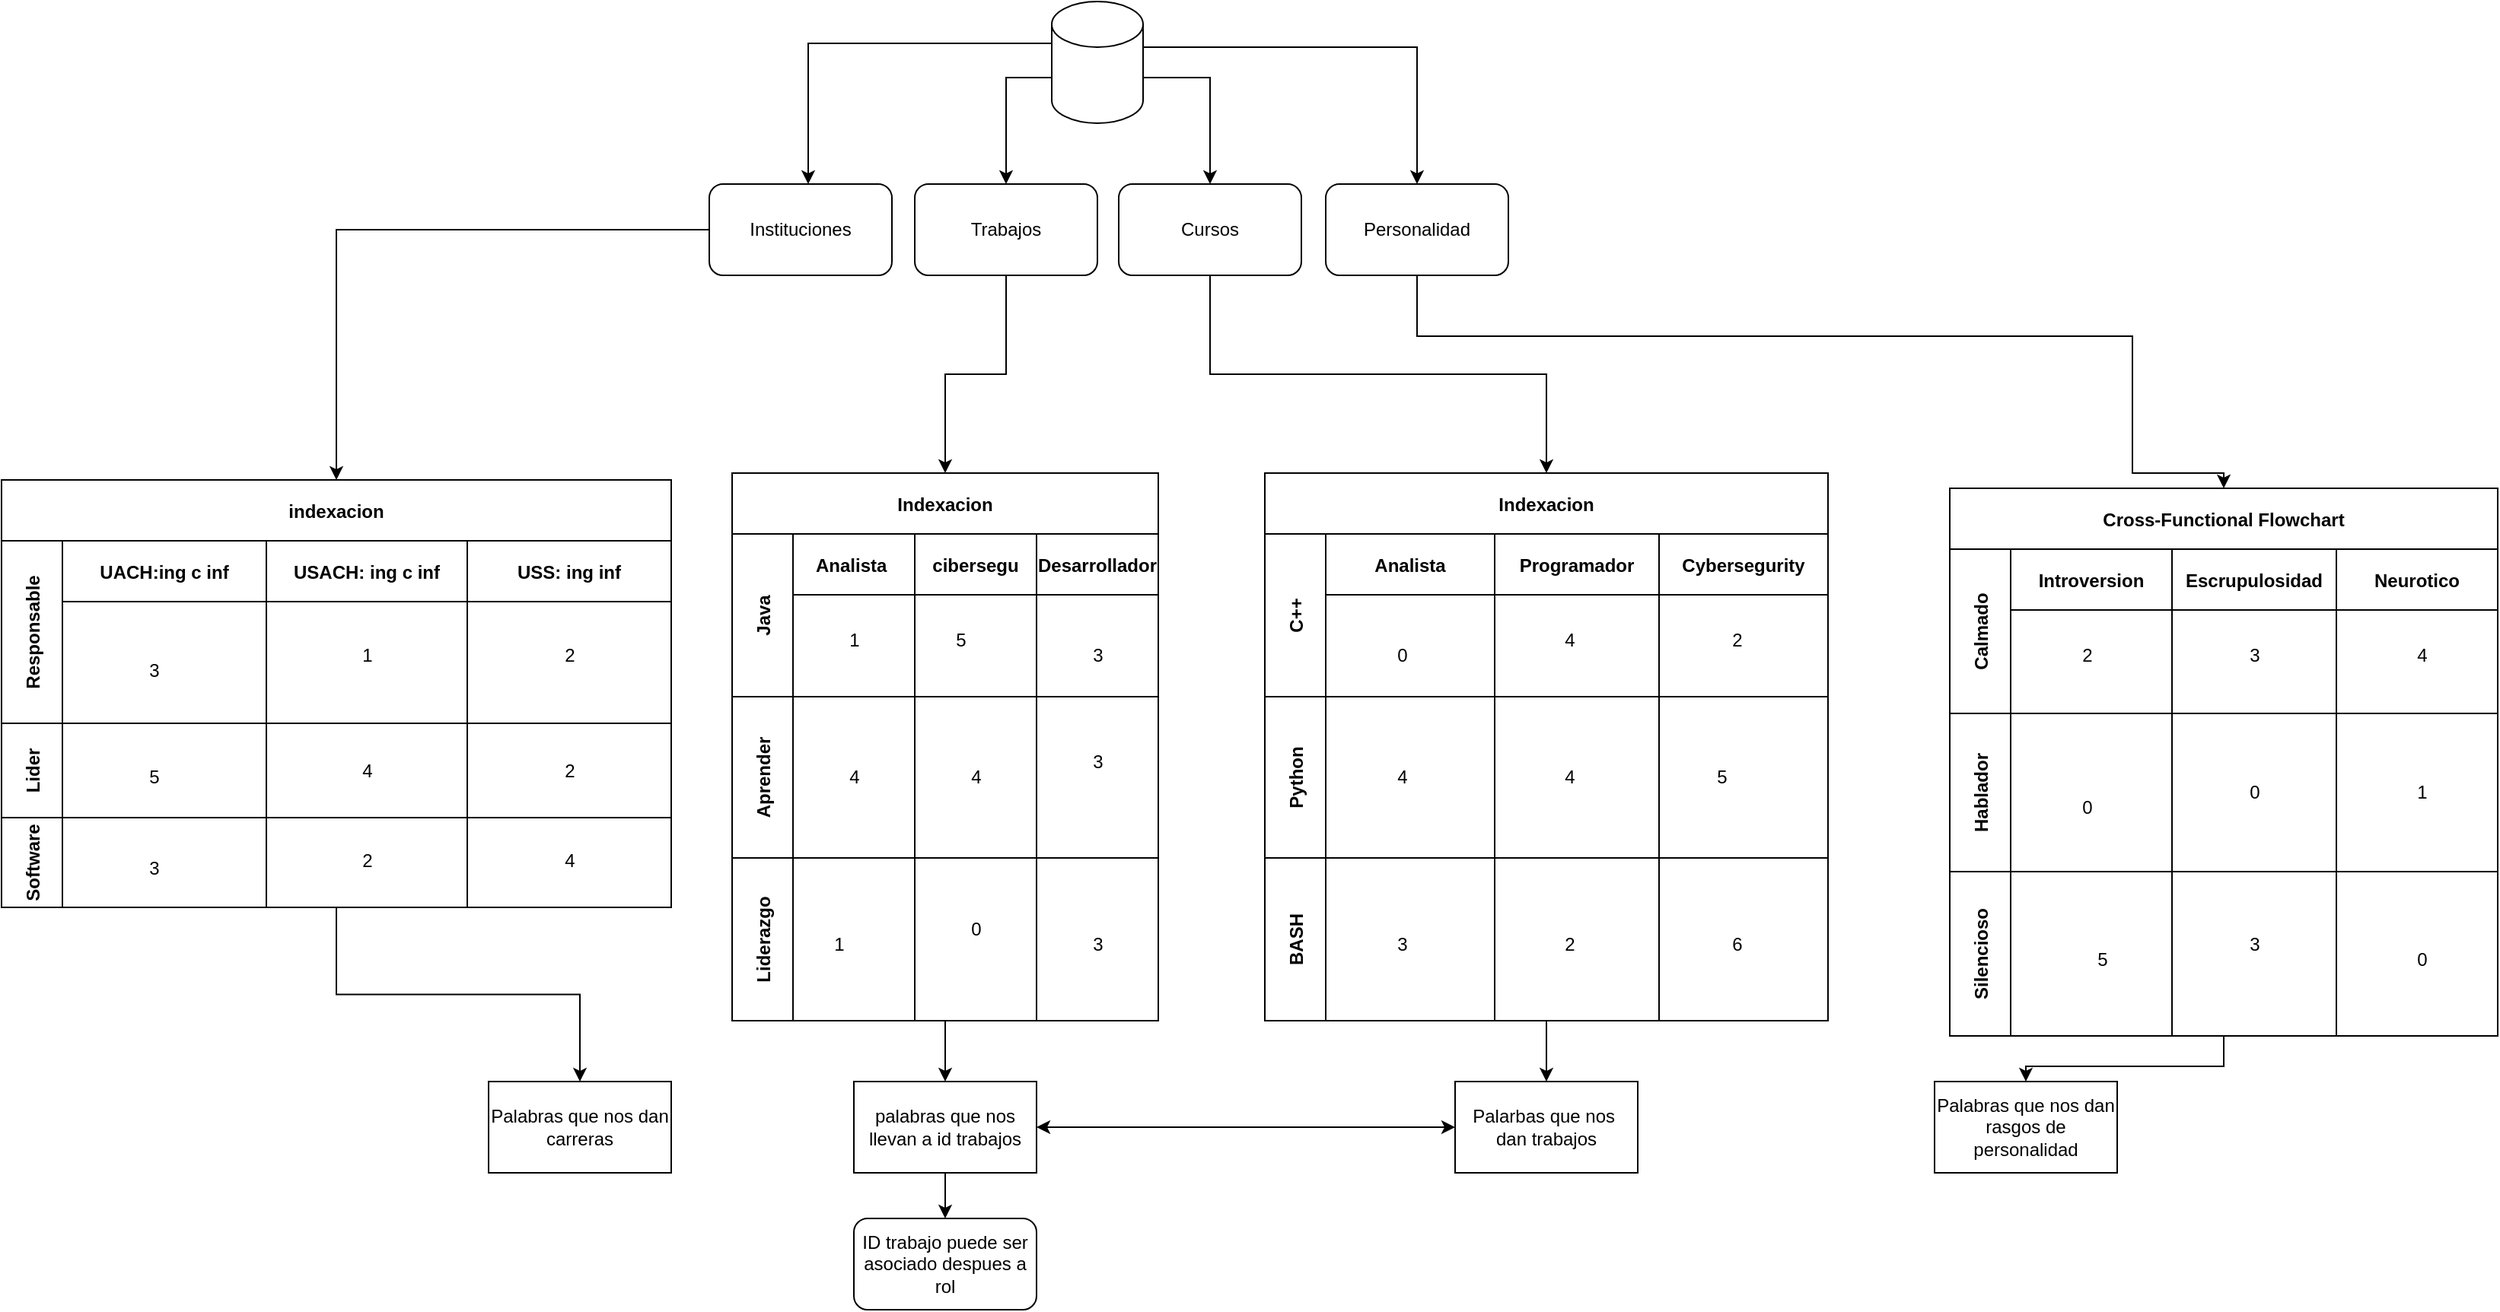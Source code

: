 <mxfile version="17.5.0" type="github">
  <diagram id="VHb-y52K94ODOZdpSeie" name="Page-1">
    <mxGraphModel dx="2211" dy="704" grid="1" gridSize="10" guides="1" tooltips="1" connect="1" arrows="1" fold="1" page="1" pageScale="1" pageWidth="827" pageHeight="1169" math="0" shadow="0">
      <root>
        <mxCell id="0" />
        <mxCell id="1" parent="0" />
        <mxCell id="Y4WQAavuwfR7PxDTog0F-8" style="edgeStyle=orthogonalEdgeStyle;rounded=0;orthogonalLoop=1;jettySize=auto;html=1;entryX=0;entryY=0;entryDx=0;entryDy=27.5;entryPerimeter=0;endArrow=none;endFill=0;startArrow=classic;startFill=1;" edge="1" parent="1" source="Y4WQAavuwfR7PxDTog0F-3" target="Y4WQAavuwfR7PxDTog0F-7">
          <mxGeometry relative="1" as="geometry">
            <Array as="points">
              <mxPoint x="90" y="38" />
            </Array>
          </mxGeometry>
        </mxCell>
        <mxCell id="Y4WQAavuwfR7PxDTog0F-22" style="edgeStyle=orthogonalEdgeStyle;rounded=0;orthogonalLoop=1;jettySize=auto;html=1;entryX=0.5;entryY=0;entryDx=0;entryDy=0;" edge="1" parent="1" source="Y4WQAavuwfR7PxDTog0F-3" target="Y4WQAavuwfR7PxDTog0F-45">
          <mxGeometry relative="1" as="geometry">
            <mxPoint x="85" y="310" as="targetPoint" />
          </mxGeometry>
        </mxCell>
        <mxCell id="Y4WQAavuwfR7PxDTog0F-3" value="Instituciones" style="rounded=1;whiteSpace=wrap;html=1;" vertex="1" parent="1">
          <mxGeometry x="25" y="130" width="120" height="60" as="geometry" />
        </mxCell>
        <mxCell id="Y4WQAavuwfR7PxDTog0F-23" style="edgeStyle=orthogonalEdgeStyle;rounded=0;orthogonalLoop=1;jettySize=auto;html=1;entryX=0.5;entryY=0;entryDx=0;entryDy=0;" edge="1" parent="1" source="Y4WQAavuwfR7PxDTog0F-4" target="Y4WQAavuwfR7PxDTog0F-58">
          <mxGeometry relative="1" as="geometry">
            <mxPoint x="265" y="310" as="targetPoint" />
          </mxGeometry>
        </mxCell>
        <mxCell id="Y4WQAavuwfR7PxDTog0F-4" value="Trabajos" style="rounded=1;whiteSpace=wrap;html=1;" vertex="1" parent="1">
          <mxGeometry x="160" y="130" width="120" height="60" as="geometry" />
        </mxCell>
        <mxCell id="Y4WQAavuwfR7PxDTog0F-84" style="edgeStyle=orthogonalEdgeStyle;rounded=0;orthogonalLoop=1;jettySize=auto;html=1;entryX=0.5;entryY=0;entryDx=0;entryDy=0;" edge="1" parent="1" source="Y4WQAavuwfR7PxDTog0F-5" target="Y4WQAavuwfR7PxDTog0F-71">
          <mxGeometry relative="1" as="geometry" />
        </mxCell>
        <mxCell id="Y4WQAavuwfR7PxDTog0F-5" value="Cursos" style="rounded=1;whiteSpace=wrap;html=1;" vertex="1" parent="1">
          <mxGeometry x="294" y="130" width="120" height="60" as="geometry" />
        </mxCell>
        <mxCell id="Y4WQAavuwfR7PxDTog0F-25" style="edgeStyle=orthogonalEdgeStyle;rounded=0;orthogonalLoop=1;jettySize=auto;html=1;entryX=0.5;entryY=0;entryDx=0;entryDy=0;" edge="1" parent="1" source="Y4WQAavuwfR7PxDTog0F-6" target="Y4WQAavuwfR7PxDTog0F-85">
          <mxGeometry relative="1" as="geometry">
            <mxPoint x="695.0" y="300" as="targetPoint" />
            <Array as="points">
              <mxPoint x="490" y="230" />
              <mxPoint x="960" y="230" />
              <mxPoint x="960" y="320" />
            </Array>
          </mxGeometry>
        </mxCell>
        <mxCell id="Y4WQAavuwfR7PxDTog0F-6" value="Personalidad" style="rounded=1;whiteSpace=wrap;html=1;" vertex="1" parent="1">
          <mxGeometry x="430" y="130" width="120" height="60" as="geometry" />
        </mxCell>
        <mxCell id="Y4WQAavuwfR7PxDTog0F-113" style="edgeStyle=orthogonalEdgeStyle;rounded=0;orthogonalLoop=1;jettySize=auto;html=1;startArrow=none;startFill=0;endArrow=classic;endFill=1;entryX=0.5;entryY=0;entryDx=0;entryDy=0;" edge="1" parent="1" source="Y4WQAavuwfR7PxDTog0F-7" target="Y4WQAavuwfR7PxDTog0F-4">
          <mxGeometry relative="1" as="geometry">
            <mxPoint x="220" y="120" as="targetPoint" />
            <Array as="points">
              <mxPoint x="220" y="60" />
            </Array>
          </mxGeometry>
        </mxCell>
        <mxCell id="Y4WQAavuwfR7PxDTog0F-114" style="edgeStyle=orthogonalEdgeStyle;rounded=0;orthogonalLoop=1;jettySize=auto;html=1;entryX=0.5;entryY=0;entryDx=0;entryDy=0;startArrow=none;startFill=0;endArrow=classic;endFill=1;" edge="1" parent="1" source="Y4WQAavuwfR7PxDTog0F-7" target="Y4WQAavuwfR7PxDTog0F-5">
          <mxGeometry relative="1" as="geometry">
            <Array as="points">
              <mxPoint x="354" y="60" />
            </Array>
          </mxGeometry>
        </mxCell>
        <mxCell id="Y4WQAavuwfR7PxDTog0F-115" style="edgeStyle=orthogonalEdgeStyle;rounded=0;orthogonalLoop=1;jettySize=auto;html=1;entryX=0.5;entryY=0;entryDx=0;entryDy=0;startArrow=none;startFill=0;endArrow=classic;endFill=1;" edge="1" parent="1" source="Y4WQAavuwfR7PxDTog0F-7" target="Y4WQAavuwfR7PxDTog0F-6">
          <mxGeometry relative="1" as="geometry">
            <Array as="points">
              <mxPoint x="490" y="40" />
            </Array>
          </mxGeometry>
        </mxCell>
        <mxCell id="Y4WQAavuwfR7PxDTog0F-7" value="" style="shape=cylinder3;whiteSpace=wrap;html=1;boundedLbl=1;backgroundOutline=1;size=15;" vertex="1" parent="1">
          <mxGeometry x="250" y="10" width="60" height="80" as="geometry" />
        </mxCell>
        <mxCell id="Y4WQAavuwfR7PxDTog0F-149" style="edgeStyle=orthogonalEdgeStyle;rounded=0;orthogonalLoop=1;jettySize=auto;html=1;startArrow=none;startFill=0;endArrow=classic;endFill=1;" edge="1" parent="1" source="Y4WQAavuwfR7PxDTog0F-58" target="Y4WQAavuwfR7PxDTog0F-150">
          <mxGeometry relative="1" as="geometry">
            <mxPoint x="180" y="810" as="targetPoint" />
          </mxGeometry>
        </mxCell>
        <mxCell id="Y4WQAavuwfR7PxDTog0F-58" value="Indexacion" style="shape=table;childLayout=tableLayout;startSize=40;collapsible=0;recursiveResize=0;expand=0;fontStyle=1;" vertex="1" parent="1">
          <mxGeometry x="40" y="320" width="280" height="360" as="geometry" />
        </mxCell>
        <mxCell id="Y4WQAavuwfR7PxDTog0F-59" value="Java" style="shape=tableRow;horizontal=0;startSize=40;swimlaneHead=0;swimlaneBody=0;top=0;left=0;bottom=0;right=0;dropTarget=0;fillColor=none;collapsible=0;recursiveResize=0;expand=0;fontStyle=1;" vertex="1" parent="Y4WQAavuwfR7PxDTog0F-58">
          <mxGeometry y="40" width="280" height="107" as="geometry" />
        </mxCell>
        <mxCell id="Y4WQAavuwfR7PxDTog0F-60" value="Analista " style="swimlane;swimlaneHead=0;swimlaneBody=0;fontStyle=0;connectable=0;fillColor=none;startSize=40;collapsible=0;recursiveResize=0;expand=0;fontStyle=1;" vertex="1" parent="Y4WQAavuwfR7PxDTog0F-59">
          <mxGeometry x="40" width="80" height="107" as="geometry">
            <mxRectangle width="80" height="107" as="alternateBounds" />
          </mxGeometry>
        </mxCell>
        <mxCell id="Y4WQAavuwfR7PxDTog0F-61" value="cibersegu" style="swimlane;swimlaneHead=0;swimlaneBody=0;fontStyle=0;connectable=0;fillColor=none;startSize=40;collapsible=0;recursiveResize=0;expand=0;fontStyle=1;" vertex="1" parent="Y4WQAavuwfR7PxDTog0F-59">
          <mxGeometry x="120" width="80" height="107" as="geometry">
            <mxRectangle width="80" height="107" as="alternateBounds" />
          </mxGeometry>
        </mxCell>
        <mxCell id="Y4WQAavuwfR7PxDTog0F-62" value="Desarrollador" style="swimlane;swimlaneHead=0;swimlaneBody=0;fontStyle=0;connectable=0;fillColor=none;startSize=40;collapsible=0;recursiveResize=0;expand=0;fontStyle=1;" vertex="1" parent="Y4WQAavuwfR7PxDTog0F-59">
          <mxGeometry x="200" width="80" height="107" as="geometry">
            <mxRectangle width="80" height="107" as="alternateBounds" />
          </mxGeometry>
        </mxCell>
        <mxCell id="Y4WQAavuwfR7PxDTog0F-123" value="3" style="text;html=1;align=center;verticalAlign=middle;resizable=0;points=[];autosize=1;strokeColor=none;fillColor=none;" vertex="1" parent="Y4WQAavuwfR7PxDTog0F-62">
          <mxGeometry x="30" y="70" width="20" height="20" as="geometry" />
        </mxCell>
        <mxCell id="Y4WQAavuwfR7PxDTog0F-63" value="Aprender" style="shape=tableRow;horizontal=0;startSize=40;swimlaneHead=0;swimlaneBody=0;top=0;left=0;bottom=0;right=0;dropTarget=0;fillColor=none;collapsible=0;recursiveResize=0;expand=0;fontStyle=1;" vertex="1" parent="Y4WQAavuwfR7PxDTog0F-58">
          <mxGeometry y="147" width="280" height="106" as="geometry" />
        </mxCell>
        <mxCell id="Y4WQAavuwfR7PxDTog0F-64" value="" style="swimlane;swimlaneHead=0;swimlaneBody=0;fontStyle=0;connectable=0;fillColor=none;startSize=0;collapsible=0;recursiveResize=0;expand=0;fontStyle=1;" vertex="1" parent="Y4WQAavuwfR7PxDTog0F-63">
          <mxGeometry x="40" width="80" height="106" as="geometry">
            <mxRectangle width="80" height="106" as="alternateBounds" />
          </mxGeometry>
        </mxCell>
        <mxCell id="Y4WQAavuwfR7PxDTog0F-65" value="" style="swimlane;swimlaneHead=0;swimlaneBody=0;fontStyle=0;connectable=0;fillColor=none;startSize=0;collapsible=0;recursiveResize=0;expand=0;fontStyle=1;" vertex="1" parent="Y4WQAavuwfR7PxDTog0F-63">
          <mxGeometry x="120" width="80" height="106" as="geometry">
            <mxRectangle width="80" height="106" as="alternateBounds" />
          </mxGeometry>
        </mxCell>
        <mxCell id="Y4WQAavuwfR7PxDTog0F-66" value="" style="swimlane;swimlaneHead=0;swimlaneBody=0;fontStyle=0;connectable=0;fillColor=none;startSize=0;collapsible=0;recursiveResize=0;expand=0;fontStyle=1;" vertex="1" parent="Y4WQAavuwfR7PxDTog0F-63">
          <mxGeometry x="200" width="80" height="106" as="geometry">
            <mxRectangle width="80" height="106" as="alternateBounds" />
          </mxGeometry>
        </mxCell>
        <mxCell id="Y4WQAavuwfR7PxDTog0F-67" value="Liderazgo" style="shape=tableRow;horizontal=0;startSize=40;swimlaneHead=0;swimlaneBody=0;top=0;left=0;bottom=0;right=0;dropTarget=0;fillColor=none;collapsible=0;recursiveResize=0;expand=0;fontStyle=1;" vertex="1" parent="Y4WQAavuwfR7PxDTog0F-58">
          <mxGeometry y="253" width="280" height="107" as="geometry" />
        </mxCell>
        <mxCell id="Y4WQAavuwfR7PxDTog0F-68" value="" style="swimlane;swimlaneHead=0;swimlaneBody=0;fontStyle=0;connectable=0;fillColor=none;startSize=0;collapsible=0;recursiveResize=0;expand=0;fontStyle=1;" vertex="1" parent="Y4WQAavuwfR7PxDTog0F-67">
          <mxGeometry x="40" width="80" height="107" as="geometry">
            <mxRectangle width="80" height="107" as="alternateBounds" />
          </mxGeometry>
        </mxCell>
        <mxCell id="Y4WQAavuwfR7PxDTog0F-69" value="" style="swimlane;swimlaneHead=0;swimlaneBody=0;fontStyle=0;connectable=0;fillColor=none;startSize=0;collapsible=0;recursiveResize=0;expand=0;fontStyle=1;" vertex="1" parent="Y4WQAavuwfR7PxDTog0F-67">
          <mxGeometry x="120" width="80" height="107" as="geometry">
            <mxRectangle width="80" height="107" as="alternateBounds" />
          </mxGeometry>
        </mxCell>
        <mxCell id="Y4WQAavuwfR7PxDTog0F-70" value="" style="swimlane;swimlaneHead=0;swimlaneBody=0;fontStyle=0;connectable=0;fillColor=none;startSize=0;collapsible=0;recursiveResize=0;expand=0;fontStyle=1;" vertex="1" parent="Y4WQAavuwfR7PxDTog0F-67">
          <mxGeometry x="200" width="80" height="107" as="geometry">
            <mxRectangle width="80" height="107" as="alternateBounds" />
          </mxGeometry>
        </mxCell>
        <mxCell id="Y4WQAavuwfR7PxDTog0F-155" style="edgeStyle=orthogonalEdgeStyle;rounded=0;orthogonalLoop=1;jettySize=auto;html=1;startArrow=none;startFill=0;endArrow=classic;endFill=1;" edge="1" parent="1" source="Y4WQAavuwfR7PxDTog0F-71" target="Y4WQAavuwfR7PxDTog0F-156">
          <mxGeometry relative="1" as="geometry">
            <mxPoint x="575" y="740" as="targetPoint" />
          </mxGeometry>
        </mxCell>
        <mxCell id="Y4WQAavuwfR7PxDTog0F-71" value="Indexacion" style="shape=table;childLayout=tableLayout;startSize=40;collapsible=0;recursiveResize=0;expand=0;fontStyle=1;" vertex="1" parent="1">
          <mxGeometry x="390" y="320" width="370" height="360" as="geometry" />
        </mxCell>
        <mxCell id="Y4WQAavuwfR7PxDTog0F-72" value="C++" style="shape=tableRow;horizontal=0;startSize=40;swimlaneHead=0;swimlaneBody=0;top=0;left=0;bottom=0;right=0;dropTarget=0;fillColor=none;collapsible=0;recursiveResize=0;expand=0;fontStyle=1;" vertex="1" parent="Y4WQAavuwfR7PxDTog0F-71">
          <mxGeometry y="40" width="370" height="107" as="geometry" />
        </mxCell>
        <mxCell id="Y4WQAavuwfR7PxDTog0F-73" value="Analista" style="swimlane;swimlaneHead=0;swimlaneBody=0;fontStyle=0;connectable=0;fillColor=none;startSize=40;collapsible=0;recursiveResize=0;expand=0;fontStyle=1;" vertex="1" parent="Y4WQAavuwfR7PxDTog0F-72">
          <mxGeometry x="40" width="111" height="107" as="geometry">
            <mxRectangle width="111" height="107" as="alternateBounds" />
          </mxGeometry>
        </mxCell>
        <mxCell id="Y4WQAavuwfR7PxDTog0F-74" value="Programador" style="swimlane;swimlaneHead=0;swimlaneBody=0;fontStyle=0;connectable=0;fillColor=none;startSize=40;collapsible=0;recursiveResize=0;expand=0;fontStyle=1;" vertex="1" parent="Y4WQAavuwfR7PxDTog0F-72">
          <mxGeometry x="151" width="108" height="107" as="geometry">
            <mxRectangle width="108" height="107" as="alternateBounds" />
          </mxGeometry>
        </mxCell>
        <mxCell id="Y4WQAavuwfR7PxDTog0F-75" value="Cybersegurity" style="swimlane;swimlaneHead=0;swimlaneBody=0;fontStyle=0;connectable=0;fillColor=none;startSize=40;collapsible=0;recursiveResize=0;expand=0;fontStyle=1;" vertex="1" parent="Y4WQAavuwfR7PxDTog0F-72">
          <mxGeometry x="259" width="111" height="107" as="geometry">
            <mxRectangle width="111" height="107" as="alternateBounds" />
          </mxGeometry>
        </mxCell>
        <mxCell id="Y4WQAavuwfR7PxDTog0F-76" value="Python" style="shape=tableRow;horizontal=0;startSize=40;swimlaneHead=0;swimlaneBody=0;top=0;left=0;bottom=0;right=0;dropTarget=0;fillColor=none;collapsible=0;recursiveResize=0;expand=0;fontStyle=1;" vertex="1" parent="Y4WQAavuwfR7PxDTog0F-71">
          <mxGeometry y="147" width="370" height="106" as="geometry" />
        </mxCell>
        <mxCell id="Y4WQAavuwfR7PxDTog0F-77" value="" style="swimlane;swimlaneHead=0;swimlaneBody=0;fontStyle=0;connectable=0;fillColor=none;startSize=0;collapsible=0;recursiveResize=0;expand=0;fontStyle=1;" vertex="1" parent="Y4WQAavuwfR7PxDTog0F-76">
          <mxGeometry x="40" width="111" height="106" as="geometry">
            <mxRectangle width="111" height="106" as="alternateBounds" />
          </mxGeometry>
        </mxCell>
        <mxCell id="Y4WQAavuwfR7PxDTog0F-78" value="" style="swimlane;swimlaneHead=0;swimlaneBody=0;fontStyle=0;connectable=0;fillColor=none;startSize=0;collapsible=0;recursiveResize=0;expand=0;fontStyle=1;" vertex="1" parent="Y4WQAavuwfR7PxDTog0F-76">
          <mxGeometry x="151" width="108" height="106" as="geometry">
            <mxRectangle width="108" height="106" as="alternateBounds" />
          </mxGeometry>
        </mxCell>
        <mxCell id="Y4WQAavuwfR7PxDTog0F-79" value="" style="swimlane;swimlaneHead=0;swimlaneBody=0;fontStyle=0;connectable=0;fillColor=none;startSize=0;collapsible=0;recursiveResize=0;expand=0;fontStyle=1;" vertex="1" parent="Y4WQAavuwfR7PxDTog0F-76">
          <mxGeometry x="259" width="111" height="106" as="geometry">
            <mxRectangle width="111" height="106" as="alternateBounds" />
          </mxGeometry>
        </mxCell>
        <mxCell id="Y4WQAavuwfR7PxDTog0F-80" value="BASH" style="shape=tableRow;horizontal=0;startSize=40;swimlaneHead=0;swimlaneBody=0;top=0;left=0;bottom=0;right=0;dropTarget=0;fillColor=none;collapsible=0;recursiveResize=0;expand=0;fontStyle=1;" vertex="1" parent="Y4WQAavuwfR7PxDTog0F-71">
          <mxGeometry y="253" width="370" height="107" as="geometry" />
        </mxCell>
        <mxCell id="Y4WQAavuwfR7PxDTog0F-81" value="" style="swimlane;swimlaneHead=0;swimlaneBody=0;fontStyle=0;connectable=0;fillColor=none;startSize=0;collapsible=0;recursiveResize=0;expand=0;fontStyle=1;" vertex="1" parent="Y4WQAavuwfR7PxDTog0F-80">
          <mxGeometry x="40" width="111" height="107" as="geometry">
            <mxRectangle width="111" height="107" as="alternateBounds" />
          </mxGeometry>
        </mxCell>
        <mxCell id="Y4WQAavuwfR7PxDTog0F-82" value="" style="swimlane;swimlaneHead=0;swimlaneBody=0;fontStyle=0;connectable=0;fillColor=none;startSize=0;collapsible=0;recursiveResize=0;expand=0;fontStyle=1;" vertex="1" parent="Y4WQAavuwfR7PxDTog0F-80">
          <mxGeometry x="151" width="108" height="107" as="geometry">
            <mxRectangle width="108" height="107" as="alternateBounds" />
          </mxGeometry>
        </mxCell>
        <mxCell id="Y4WQAavuwfR7PxDTog0F-83" value="" style="swimlane;swimlaneHead=0;swimlaneBody=0;fontStyle=0;connectable=0;fillColor=none;startSize=0;collapsible=0;recursiveResize=0;expand=0;fontStyle=1;" vertex="1" parent="Y4WQAavuwfR7PxDTog0F-80">
          <mxGeometry x="259" width="111" height="107" as="geometry">
            <mxRectangle width="111" height="107" as="alternateBounds" />
          </mxGeometry>
        </mxCell>
        <mxCell id="Y4WQAavuwfR7PxDTog0F-161" style="edgeStyle=orthogonalEdgeStyle;rounded=0;orthogonalLoop=1;jettySize=auto;html=1;startArrow=none;startFill=0;endArrow=classic;endFill=1;" edge="1" parent="1" source="Y4WQAavuwfR7PxDTog0F-85" target="Y4WQAavuwfR7PxDTog0F-162">
          <mxGeometry relative="1" as="geometry">
            <mxPoint x="890" y="760" as="targetPoint" />
          </mxGeometry>
        </mxCell>
        <mxCell id="Y4WQAavuwfR7PxDTog0F-85" value="Cross-Functional Flowchart" style="shape=table;childLayout=tableLayout;startSize=40;collapsible=0;recursiveResize=0;expand=0;fontStyle=1;" vertex="1" parent="1">
          <mxGeometry x="840" y="330" width="360" height="360" as="geometry" />
        </mxCell>
        <mxCell id="Y4WQAavuwfR7PxDTog0F-86" value="Calmado" style="shape=tableRow;horizontal=0;startSize=40;swimlaneHead=0;swimlaneBody=0;top=0;left=0;bottom=0;right=0;dropTarget=0;fillColor=none;collapsible=0;recursiveResize=0;expand=0;fontStyle=1;" vertex="1" parent="Y4WQAavuwfR7PxDTog0F-85">
          <mxGeometry y="40" width="360" height="108" as="geometry" />
        </mxCell>
        <mxCell id="Y4WQAavuwfR7PxDTog0F-87" value="Introversion" style="swimlane;swimlaneHead=0;swimlaneBody=0;fontStyle=0;connectable=0;fillColor=none;startSize=40;collapsible=0;recursiveResize=0;expand=0;fontStyle=1;" vertex="1" parent="Y4WQAavuwfR7PxDTog0F-86">
          <mxGeometry x="40" width="106" height="108" as="geometry">
            <mxRectangle width="106" height="108" as="alternateBounds" />
          </mxGeometry>
        </mxCell>
        <mxCell id="Y4WQAavuwfR7PxDTog0F-88" value="Escrupulosidad" style="swimlane;swimlaneHead=0;swimlaneBody=0;fontStyle=0;connectable=0;fillColor=none;startSize=40;collapsible=0;recursiveResize=0;expand=0;fontStyle=1;" vertex="1" parent="Y4WQAavuwfR7PxDTog0F-86">
          <mxGeometry x="146" width="108" height="108" as="geometry">
            <mxRectangle width="108" height="108" as="alternateBounds" />
          </mxGeometry>
        </mxCell>
        <mxCell id="Y4WQAavuwfR7PxDTog0F-89" value="Neurotico" style="swimlane;swimlaneHead=0;swimlaneBody=0;fontStyle=0;connectable=0;fillColor=none;startSize=40;collapsible=0;recursiveResize=0;expand=0;fontStyle=1;" vertex="1" parent="Y4WQAavuwfR7PxDTog0F-86">
          <mxGeometry x="254" width="106" height="108" as="geometry">
            <mxRectangle width="106" height="108" as="alternateBounds" />
          </mxGeometry>
        </mxCell>
        <mxCell id="Y4WQAavuwfR7PxDTog0F-90" value="Hablador" style="shape=tableRow;horizontal=0;startSize=40;swimlaneHead=0;swimlaneBody=0;top=0;left=0;bottom=0;right=0;dropTarget=0;fillColor=none;collapsible=0;recursiveResize=0;expand=0;fontStyle=1;" vertex="1" parent="Y4WQAavuwfR7PxDTog0F-85">
          <mxGeometry y="148" width="360" height="104" as="geometry" />
        </mxCell>
        <mxCell id="Y4WQAavuwfR7PxDTog0F-91" value="" style="swimlane;swimlaneHead=0;swimlaneBody=0;fontStyle=0;connectable=0;fillColor=none;startSize=0;collapsible=0;recursiveResize=0;expand=0;fontStyle=1;" vertex="1" parent="Y4WQAavuwfR7PxDTog0F-90">
          <mxGeometry x="40" width="106" height="104" as="geometry">
            <mxRectangle width="106" height="104" as="alternateBounds" />
          </mxGeometry>
        </mxCell>
        <mxCell id="Y4WQAavuwfR7PxDTog0F-92" value="" style="swimlane;swimlaneHead=0;swimlaneBody=0;fontStyle=0;connectable=0;fillColor=none;startSize=0;collapsible=0;recursiveResize=0;expand=0;fontStyle=1;" vertex="1" parent="Y4WQAavuwfR7PxDTog0F-90">
          <mxGeometry x="146" width="108" height="104" as="geometry">
            <mxRectangle width="108" height="104" as="alternateBounds" />
          </mxGeometry>
        </mxCell>
        <mxCell id="Y4WQAavuwfR7PxDTog0F-93" value="" style="swimlane;swimlaneHead=0;swimlaneBody=0;fontStyle=0;connectable=0;fillColor=none;startSize=0;collapsible=0;recursiveResize=0;expand=0;fontStyle=1;" vertex="1" parent="Y4WQAavuwfR7PxDTog0F-90">
          <mxGeometry x="254" width="106" height="104" as="geometry">
            <mxRectangle width="106" height="104" as="alternateBounds" />
          </mxGeometry>
        </mxCell>
        <mxCell id="Y4WQAavuwfR7PxDTog0F-94" value="Silencioso" style="shape=tableRow;horizontal=0;startSize=40;swimlaneHead=0;swimlaneBody=0;top=0;left=0;bottom=0;right=0;dropTarget=0;fillColor=none;collapsible=0;recursiveResize=0;expand=0;fontStyle=1;" vertex="1" parent="Y4WQAavuwfR7PxDTog0F-85">
          <mxGeometry y="252" width="360" height="108" as="geometry" />
        </mxCell>
        <mxCell id="Y4WQAavuwfR7PxDTog0F-95" value="" style="swimlane;swimlaneHead=0;swimlaneBody=0;fontStyle=0;connectable=0;fillColor=none;startSize=0;collapsible=0;recursiveResize=0;expand=0;fontStyle=1;" vertex="1" parent="Y4WQAavuwfR7PxDTog0F-94">
          <mxGeometry x="40" width="106" height="108" as="geometry">
            <mxRectangle width="106" height="108" as="alternateBounds" />
          </mxGeometry>
        </mxCell>
        <mxCell id="Y4WQAavuwfR7PxDTog0F-96" value="" style="swimlane;swimlaneHead=0;swimlaneBody=0;fontStyle=0;connectable=0;fillColor=none;startSize=0;collapsible=0;recursiveResize=0;expand=0;fontStyle=1;" vertex="1" parent="Y4WQAavuwfR7PxDTog0F-94">
          <mxGeometry x="146" width="108" height="108" as="geometry">
            <mxRectangle width="108" height="108" as="alternateBounds" />
          </mxGeometry>
        </mxCell>
        <mxCell id="Y4WQAavuwfR7PxDTog0F-97" value="" style="swimlane;swimlaneHead=0;swimlaneBody=0;fontStyle=0;connectable=0;fillColor=none;startSize=0;collapsible=0;recursiveResize=0;expand=0;fontStyle=1;" vertex="1" parent="Y4WQAavuwfR7PxDTog0F-94">
          <mxGeometry x="254" width="106" height="108" as="geometry">
            <mxRectangle width="106" height="108" as="alternateBounds" />
          </mxGeometry>
        </mxCell>
        <mxCell id="Y4WQAavuwfR7PxDTog0F-158" style="edgeStyle=orthogonalEdgeStyle;rounded=0;orthogonalLoop=1;jettySize=auto;html=1;startArrow=none;startFill=0;endArrow=classic;endFill=1;" edge="1" parent="1" source="Y4WQAavuwfR7PxDTog0F-45" target="Y4WQAavuwfR7PxDTog0F-160">
          <mxGeometry relative="1" as="geometry">
            <mxPoint x="-210" y="720" as="targetPoint" />
          </mxGeometry>
        </mxCell>
        <mxCell id="Y4WQAavuwfR7PxDTog0F-45" value="indexacion" style="shape=table;childLayout=tableLayout;startSize=40;collapsible=0;recursiveResize=0;expand=0;fontStyle=1;" vertex="1" parent="1">
          <mxGeometry x="-440" y="324.5" width="440" height="281" as="geometry" />
        </mxCell>
        <mxCell id="Y4WQAavuwfR7PxDTog0F-46" value="Responsable" style="shape=tableRow;horizontal=0;startSize=40;swimlaneHead=0;swimlaneBody=0;top=0;left=0;bottom=0;right=0;dropTarget=0;fillColor=none;collapsible=0;recursiveResize=0;expand=0;fontStyle=1;" vertex="1" parent="Y4WQAavuwfR7PxDTog0F-45">
          <mxGeometry y="40" width="440" height="120" as="geometry" />
        </mxCell>
        <mxCell id="Y4WQAavuwfR7PxDTog0F-47" value="UACH:ing c inf" style="swimlane;swimlaneHead=0;swimlaneBody=0;fontStyle=0;connectable=0;fillColor=none;startSize=40;collapsible=0;recursiveResize=0;expand=0;fontStyle=1;" vertex="1" parent="Y4WQAavuwfR7PxDTog0F-46">
          <mxGeometry x="40" width="134" height="120" as="geometry">
            <mxRectangle width="134" height="120" as="alternateBounds" />
          </mxGeometry>
        </mxCell>
        <mxCell id="Y4WQAavuwfR7PxDTog0F-103" value="3" style="text;html=1;align=center;verticalAlign=middle;resizable=0;points=[];autosize=1;strokeColor=none;fillColor=none;" vertex="1" parent="Y4WQAavuwfR7PxDTog0F-47">
          <mxGeometry x="50" y="75.5" width="20" height="20" as="geometry" />
        </mxCell>
        <mxCell id="Y4WQAavuwfR7PxDTog0F-48" value="USACH: ing c inf" style="swimlane;swimlaneHead=0;swimlaneBody=0;fontStyle=0;connectable=0;fillColor=none;startSize=40;collapsible=0;recursiveResize=0;expand=0;fontStyle=1;" vertex="1" parent="Y4WQAavuwfR7PxDTog0F-46">
          <mxGeometry x="174" width="132" height="120" as="geometry">
            <mxRectangle width="132" height="120" as="alternateBounds" />
          </mxGeometry>
        </mxCell>
        <mxCell id="Y4WQAavuwfR7PxDTog0F-109" value="1" style="text;html=1;align=center;verticalAlign=middle;resizable=0;points=[];autosize=1;strokeColor=none;fillColor=none;" vertex="1" parent="Y4WQAavuwfR7PxDTog0F-48">
          <mxGeometry x="56" y="65.5" width="20" height="20" as="geometry" />
        </mxCell>
        <mxCell id="Y4WQAavuwfR7PxDTog0F-49" value="USS: ing inf" style="swimlane;swimlaneHead=0;swimlaneBody=0;fontStyle=0;connectable=0;fillColor=none;startSize=40;collapsible=0;recursiveResize=0;expand=0;fontStyle=1;" vertex="1" parent="Y4WQAavuwfR7PxDTog0F-46">
          <mxGeometry x="306" width="134" height="120" as="geometry">
            <mxRectangle width="134" height="120" as="alternateBounds" />
          </mxGeometry>
        </mxCell>
        <mxCell id="Y4WQAavuwfR7PxDTog0F-110" value="2" style="text;html=1;align=center;verticalAlign=middle;resizable=0;points=[];autosize=1;strokeColor=none;fillColor=none;" vertex="1" parent="Y4WQAavuwfR7PxDTog0F-49">
          <mxGeometry x="57" y="65.5" width="20" height="20" as="geometry" />
        </mxCell>
        <mxCell id="Y4WQAavuwfR7PxDTog0F-50" value="Lider" style="shape=tableRow;horizontal=0;startSize=40;swimlaneHead=0;swimlaneBody=0;top=0;left=0;bottom=0;right=0;dropTarget=0;fillColor=none;collapsible=0;recursiveResize=0;expand=0;fontStyle=1;" vertex="1" parent="Y4WQAavuwfR7PxDTog0F-45">
          <mxGeometry y="160" width="440" height="62" as="geometry" />
        </mxCell>
        <mxCell id="Y4WQAavuwfR7PxDTog0F-51" value="" style="swimlane;swimlaneHead=0;swimlaneBody=0;fontStyle=0;connectable=0;fillColor=none;startSize=0;collapsible=0;recursiveResize=0;expand=0;fontStyle=1;" vertex="1" parent="Y4WQAavuwfR7PxDTog0F-50">
          <mxGeometry x="40" width="134" height="62" as="geometry">
            <mxRectangle width="134" height="62" as="alternateBounds" />
          </mxGeometry>
        </mxCell>
        <mxCell id="Y4WQAavuwfR7PxDTog0F-108" value="5" style="text;html=1;align=center;verticalAlign=middle;resizable=0;points=[];autosize=1;strokeColor=none;fillColor=none;" vertex="1" parent="Y4WQAavuwfR7PxDTog0F-51">
          <mxGeometry x="50" y="25.5" width="20" height="20" as="geometry" />
        </mxCell>
        <mxCell id="Y4WQAavuwfR7PxDTog0F-52" value="" style="swimlane;swimlaneHead=0;swimlaneBody=0;fontStyle=0;connectable=0;fillColor=none;startSize=0;collapsible=0;recursiveResize=0;expand=0;fontStyle=1;" vertex="1" parent="Y4WQAavuwfR7PxDTog0F-50">
          <mxGeometry x="174" width="132" height="62" as="geometry">
            <mxRectangle width="132" height="62" as="alternateBounds" />
          </mxGeometry>
        </mxCell>
        <mxCell id="Y4WQAavuwfR7PxDTog0F-104" value="4" style="text;html=1;align=center;verticalAlign=middle;resizable=0;points=[];autosize=1;strokeColor=none;fillColor=none;" vertex="1" parent="Y4WQAavuwfR7PxDTog0F-52">
          <mxGeometry x="56" y="21" width="20" height="20" as="geometry" />
        </mxCell>
        <mxCell id="Y4WQAavuwfR7PxDTog0F-53" value="" style="swimlane;swimlaneHead=0;swimlaneBody=0;fontStyle=0;connectable=0;fillColor=none;startSize=0;collapsible=0;recursiveResize=0;expand=0;fontStyle=1;" vertex="1" parent="Y4WQAavuwfR7PxDTog0F-50">
          <mxGeometry x="306" width="134" height="62" as="geometry">
            <mxRectangle width="134" height="62" as="alternateBounds" />
          </mxGeometry>
        </mxCell>
        <mxCell id="Y4WQAavuwfR7PxDTog0F-111" value="2" style="text;html=1;align=center;verticalAlign=middle;resizable=0;points=[];autosize=1;strokeColor=none;fillColor=none;" vertex="1" parent="Y4WQAavuwfR7PxDTog0F-53">
          <mxGeometry x="57" y="21" width="20" height="20" as="geometry" />
        </mxCell>
        <mxCell id="Y4WQAavuwfR7PxDTog0F-54" value="Software" style="shape=tableRow;horizontal=0;startSize=40;swimlaneHead=0;swimlaneBody=0;top=0;left=0;bottom=0;right=0;dropTarget=0;fillColor=none;collapsible=0;recursiveResize=0;expand=0;fontStyle=1;" vertex="1" parent="Y4WQAavuwfR7PxDTog0F-45">
          <mxGeometry y="222" width="440" height="59" as="geometry" />
        </mxCell>
        <mxCell id="Y4WQAavuwfR7PxDTog0F-55" value="" style="swimlane;swimlaneHead=0;swimlaneBody=0;fontStyle=0;connectable=0;fillColor=none;startSize=0;collapsible=0;recursiveResize=0;expand=0;fontStyle=1;" vertex="1" parent="Y4WQAavuwfR7PxDTog0F-54">
          <mxGeometry x="40" width="134" height="59" as="geometry">
            <mxRectangle width="134" height="59" as="alternateBounds" />
          </mxGeometry>
        </mxCell>
        <mxCell id="Y4WQAavuwfR7PxDTog0F-107" value="3" style="text;html=1;align=center;verticalAlign=middle;resizable=0;points=[];autosize=1;strokeColor=none;fillColor=none;" vertex="1" parent="Y4WQAavuwfR7PxDTog0F-55">
          <mxGeometry x="50" y="23.5" width="20" height="20" as="geometry" />
        </mxCell>
        <mxCell id="Y4WQAavuwfR7PxDTog0F-56" value="" style="swimlane;swimlaneHead=0;swimlaneBody=0;fontStyle=0;connectable=0;fillColor=none;startSize=0;collapsible=0;recursiveResize=0;expand=0;fontStyle=1;" vertex="1" parent="Y4WQAavuwfR7PxDTog0F-54">
          <mxGeometry x="174" width="132" height="59" as="geometry">
            <mxRectangle width="132" height="59" as="alternateBounds" />
          </mxGeometry>
        </mxCell>
        <mxCell id="Y4WQAavuwfR7PxDTog0F-105" value="2" style="text;html=1;align=center;verticalAlign=middle;resizable=0;points=[];autosize=1;strokeColor=none;fillColor=none;" vertex="1" parent="Y4WQAavuwfR7PxDTog0F-56">
          <mxGeometry x="56" y="18.5" width="20" height="20" as="geometry" />
        </mxCell>
        <mxCell id="Y4WQAavuwfR7PxDTog0F-57" value="" style="swimlane;swimlaneHead=0;swimlaneBody=0;fontStyle=0;connectable=0;fillColor=none;startSize=0;collapsible=0;recursiveResize=0;expand=0;fontStyle=1;" vertex="1" parent="Y4WQAavuwfR7PxDTog0F-54">
          <mxGeometry x="306" width="134" height="59" as="geometry">
            <mxRectangle width="134" height="59" as="alternateBounds" />
          </mxGeometry>
        </mxCell>
        <mxCell id="Y4WQAavuwfR7PxDTog0F-106" value="4" style="text;html=1;align=center;verticalAlign=middle;resizable=0;points=[];autosize=1;strokeColor=none;fillColor=none;" vertex="1" parent="Y4WQAavuwfR7PxDTog0F-57">
          <mxGeometry x="57" y="18.5" width="20" height="20" as="geometry" />
        </mxCell>
        <mxCell id="Y4WQAavuwfR7PxDTog0F-121" value="1" style="text;html=1;align=center;verticalAlign=middle;resizable=0;points=[];autosize=1;strokeColor=none;fillColor=none;" vertex="1" parent="1">
          <mxGeometry x="110" y="420" width="20" height="20" as="geometry" />
        </mxCell>
        <mxCell id="Y4WQAavuwfR7PxDTog0F-122" value="5" style="text;html=1;align=center;verticalAlign=middle;resizable=0;points=[];autosize=1;strokeColor=none;fillColor=none;" vertex="1" parent="1">
          <mxGeometry x="180" y="420" width="20" height="20" as="geometry" />
        </mxCell>
        <mxCell id="Y4WQAavuwfR7PxDTog0F-124" value="1" style="text;html=1;align=center;verticalAlign=middle;resizable=0;points=[];autosize=1;strokeColor=none;fillColor=none;" vertex="1" parent="1">
          <mxGeometry x="100" y="620" width="20" height="20" as="geometry" />
        </mxCell>
        <mxCell id="Y4WQAavuwfR7PxDTog0F-125" value="4" style="text;html=1;align=center;verticalAlign=middle;resizable=0;points=[];autosize=1;strokeColor=none;fillColor=none;" vertex="1" parent="1">
          <mxGeometry x="110" y="510" width="20" height="20" as="geometry" />
        </mxCell>
        <mxCell id="Y4WQAavuwfR7PxDTog0F-126" value="4" style="text;html=1;align=center;verticalAlign=middle;resizable=0;points=[];autosize=1;strokeColor=none;fillColor=none;" vertex="1" parent="1">
          <mxGeometry x="190" y="510" width="20" height="20" as="geometry" />
        </mxCell>
        <mxCell id="Y4WQAavuwfR7PxDTog0F-127" value="0" style="text;html=1;align=center;verticalAlign=middle;resizable=0;points=[];autosize=1;strokeColor=none;fillColor=none;" vertex="1" parent="1">
          <mxGeometry x="190" y="610" width="20" height="20" as="geometry" />
        </mxCell>
        <mxCell id="Y4WQAavuwfR7PxDTog0F-128" value="3" style="text;html=1;align=center;verticalAlign=middle;resizable=0;points=[];autosize=1;strokeColor=none;fillColor=none;" vertex="1" parent="1">
          <mxGeometry x="270" y="500" width="20" height="20" as="geometry" />
        </mxCell>
        <mxCell id="Y4WQAavuwfR7PxDTog0F-129" value="3" style="text;html=1;align=center;verticalAlign=middle;resizable=0;points=[];autosize=1;strokeColor=none;fillColor=none;" vertex="1" parent="1">
          <mxGeometry x="270" y="620" width="20" height="20" as="geometry" />
        </mxCell>
        <mxCell id="Y4WQAavuwfR7PxDTog0F-131" value="0" style="text;html=1;align=center;verticalAlign=middle;resizable=0;points=[];autosize=1;strokeColor=none;fillColor=none;" vertex="1" parent="1">
          <mxGeometry x="470" y="430" width="20" height="20" as="geometry" />
        </mxCell>
        <mxCell id="Y4WQAavuwfR7PxDTog0F-132" value="4" style="text;html=1;align=center;verticalAlign=middle;resizable=0;points=[];autosize=1;strokeColor=none;fillColor=none;" vertex="1" parent="1">
          <mxGeometry x="580" y="420" width="20" height="20" as="geometry" />
        </mxCell>
        <mxCell id="Y4WQAavuwfR7PxDTog0F-133" value="2" style="text;html=1;align=center;verticalAlign=middle;resizable=0;points=[];autosize=1;strokeColor=none;fillColor=none;" vertex="1" parent="1">
          <mxGeometry x="690" y="420" width="20" height="20" as="geometry" />
        </mxCell>
        <mxCell id="Y4WQAavuwfR7PxDTog0F-134" value="6" style="text;html=1;align=center;verticalAlign=middle;resizable=0;points=[];autosize=1;strokeColor=none;fillColor=none;" vertex="1" parent="1">
          <mxGeometry x="690" y="620" width="20" height="20" as="geometry" />
        </mxCell>
        <mxCell id="Y4WQAavuwfR7PxDTog0F-135" value="2" style="text;html=1;align=center;verticalAlign=middle;resizable=0;points=[];autosize=1;strokeColor=none;fillColor=none;" vertex="1" parent="1">
          <mxGeometry x="580" y="620" width="20" height="20" as="geometry" />
        </mxCell>
        <mxCell id="Y4WQAavuwfR7PxDTog0F-136" value="3" style="text;html=1;align=center;verticalAlign=middle;resizable=0;points=[];autosize=1;strokeColor=none;fillColor=none;" vertex="1" parent="1">
          <mxGeometry x="470" y="620" width="20" height="20" as="geometry" />
        </mxCell>
        <mxCell id="Y4WQAavuwfR7PxDTog0F-137" value="4" style="text;html=1;align=center;verticalAlign=middle;resizable=0;points=[];autosize=1;strokeColor=none;fillColor=none;" vertex="1" parent="1">
          <mxGeometry x="470" y="510" width="20" height="20" as="geometry" />
        </mxCell>
        <mxCell id="Y4WQAavuwfR7PxDTog0F-138" value="4" style="text;html=1;align=center;verticalAlign=middle;resizable=0;points=[];autosize=1;strokeColor=none;fillColor=none;" vertex="1" parent="1">
          <mxGeometry x="580" y="510" width="20" height="20" as="geometry" />
        </mxCell>
        <mxCell id="Y4WQAavuwfR7PxDTog0F-139" value="5" style="text;html=1;align=center;verticalAlign=middle;resizable=0;points=[];autosize=1;strokeColor=none;fillColor=none;" vertex="1" parent="1">
          <mxGeometry x="680" y="510" width="20" height="20" as="geometry" />
        </mxCell>
        <mxCell id="Y4WQAavuwfR7PxDTog0F-140" value="3" style="text;html=1;align=center;verticalAlign=middle;resizable=0;points=[];autosize=1;strokeColor=none;fillColor=none;" vertex="1" parent="1">
          <mxGeometry x="1030" y="430" width="20" height="20" as="geometry" />
        </mxCell>
        <mxCell id="Y4WQAavuwfR7PxDTog0F-141" value="2" style="text;html=1;align=center;verticalAlign=middle;resizable=0;points=[];autosize=1;strokeColor=none;fillColor=none;" vertex="1" parent="1">
          <mxGeometry x="920" y="430" width="20" height="20" as="geometry" />
        </mxCell>
        <mxCell id="Y4WQAavuwfR7PxDTog0F-142" value="4" style="text;html=1;align=center;verticalAlign=middle;resizable=0;points=[];autosize=1;strokeColor=none;fillColor=none;" vertex="1" parent="1">
          <mxGeometry x="1140" y="430" width="20" height="20" as="geometry" />
        </mxCell>
        <mxCell id="Y4WQAavuwfR7PxDTog0F-143" value="0" style="text;html=1;align=center;verticalAlign=middle;resizable=0;points=[];autosize=1;strokeColor=none;fillColor=none;" vertex="1" parent="1">
          <mxGeometry x="920" y="530" width="20" height="20" as="geometry" />
        </mxCell>
        <mxCell id="Y4WQAavuwfR7PxDTog0F-144" value="0" style="text;html=1;align=center;verticalAlign=middle;resizable=0;points=[];autosize=1;strokeColor=none;fillColor=none;" vertex="1" parent="1">
          <mxGeometry x="1030" y="520" width="20" height="20" as="geometry" />
        </mxCell>
        <mxCell id="Y4WQAavuwfR7PxDTog0F-145" value="1" style="text;html=1;align=center;verticalAlign=middle;resizable=0;points=[];autosize=1;strokeColor=none;fillColor=none;" vertex="1" parent="1">
          <mxGeometry x="1140" y="520" width="20" height="20" as="geometry" />
        </mxCell>
        <mxCell id="Y4WQAavuwfR7PxDTog0F-146" value="5" style="text;html=1;align=center;verticalAlign=middle;resizable=0;points=[];autosize=1;strokeColor=none;fillColor=none;" vertex="1" parent="1">
          <mxGeometry x="930" y="630" width="20" height="20" as="geometry" />
        </mxCell>
        <mxCell id="Y4WQAavuwfR7PxDTog0F-147" value="3" style="text;html=1;align=center;verticalAlign=middle;resizable=0;points=[];autosize=1;strokeColor=none;fillColor=none;" vertex="1" parent="1">
          <mxGeometry x="1030" y="620" width="20" height="20" as="geometry" />
        </mxCell>
        <mxCell id="Y4WQAavuwfR7PxDTog0F-148" value="0" style="text;html=1;align=center;verticalAlign=middle;resizable=0;points=[];autosize=1;strokeColor=none;fillColor=none;" vertex="1" parent="1">
          <mxGeometry x="1140" y="630" width="20" height="20" as="geometry" />
        </mxCell>
        <mxCell id="Y4WQAavuwfR7PxDTog0F-153" style="edgeStyle=orthogonalEdgeStyle;rounded=0;orthogonalLoop=1;jettySize=auto;html=1;startArrow=none;startFill=0;endArrow=classic;endFill=1;" edge="1" parent="1" source="Y4WQAavuwfR7PxDTog0F-150" target="Y4WQAavuwfR7PxDTog0F-154">
          <mxGeometry relative="1" as="geometry">
            <mxPoint x="190" y="910" as="targetPoint" />
          </mxGeometry>
        </mxCell>
        <mxCell id="Y4WQAavuwfR7PxDTog0F-150" value="palabras que nos llevan a id trabajos" style="rounded=0;whiteSpace=wrap;html=1;" vertex="1" parent="1">
          <mxGeometry x="120" y="720" width="120" height="60" as="geometry" />
        </mxCell>
        <mxCell id="Y4WQAavuwfR7PxDTog0F-154" value="ID trabajo puede ser asociado despues a rol" style="rounded=1;whiteSpace=wrap;html=1;" vertex="1" parent="1">
          <mxGeometry x="120" y="810" width="120" height="60" as="geometry" />
        </mxCell>
        <mxCell id="Y4WQAavuwfR7PxDTog0F-157" style="edgeStyle=orthogonalEdgeStyle;rounded=0;orthogonalLoop=1;jettySize=auto;html=1;entryX=1;entryY=0.5;entryDx=0;entryDy=0;startArrow=classic;startFill=1;endArrow=classic;endFill=1;" edge="1" parent="1" source="Y4WQAavuwfR7PxDTog0F-156" target="Y4WQAavuwfR7PxDTog0F-150">
          <mxGeometry relative="1" as="geometry" />
        </mxCell>
        <mxCell id="Y4WQAavuwfR7PxDTog0F-156" value="Palarbas que nos&amp;nbsp; dan trabajos" style="rounded=0;whiteSpace=wrap;html=1;" vertex="1" parent="1">
          <mxGeometry x="515" y="720" width="120" height="60" as="geometry" />
        </mxCell>
        <mxCell id="Y4WQAavuwfR7PxDTog0F-160" value="Palabras que nos dan carreras" style="rounded=0;whiteSpace=wrap;html=1;" vertex="1" parent="1">
          <mxGeometry x="-120" y="720" width="120" height="60" as="geometry" />
        </mxCell>
        <mxCell id="Y4WQAavuwfR7PxDTog0F-162" value="Palabras que nos dan rasgos de personalidad" style="rounded=0;whiteSpace=wrap;html=1;" vertex="1" parent="1">
          <mxGeometry x="830" y="720" width="120" height="60" as="geometry" />
        </mxCell>
      </root>
    </mxGraphModel>
  </diagram>
</mxfile>
